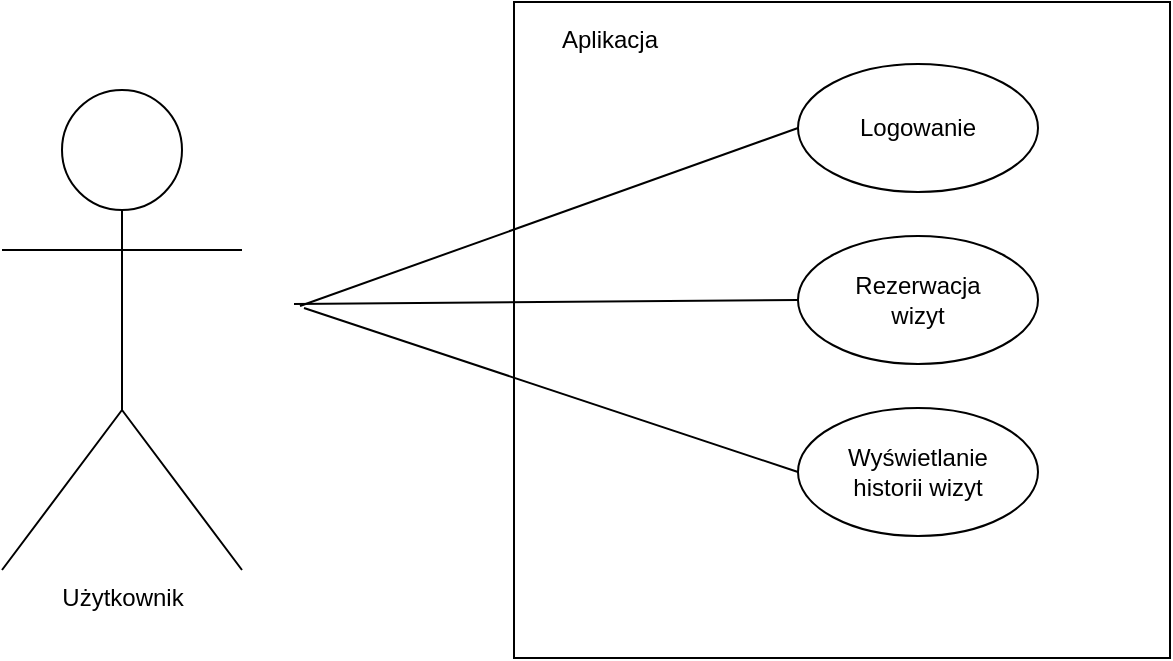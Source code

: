 <mxfile version="26.2.5">
  <diagram name="Strona-1" id="oP_g_O8Ud1DlUJxClu0O">
    <mxGraphModel dx="1683" dy="622" grid="0" gridSize="10" guides="1" tooltips="1" connect="1" arrows="1" fold="1" page="0" pageScale="1" pageWidth="827" pageHeight="1169" math="0" shadow="0">
      <root>
        <mxCell id="0" />
        <mxCell id="1" parent="0" />
        <mxCell id="PkOIic1_x3iduvKtqaCq-1" value="Użytkownik" style="shape=umlActor;verticalLabelPosition=bottom;verticalAlign=top;html=1;outlineConnect=0;" vertex="1" parent="1">
          <mxGeometry x="-370" y="71" width="120" height="240" as="geometry" />
        </mxCell>
        <mxCell id="PkOIic1_x3iduvKtqaCq-2" value="" style="whiteSpace=wrap;html=1;aspect=fixed;" vertex="1" parent="1">
          <mxGeometry x="-114" y="27" width="328" height="328" as="geometry" />
        </mxCell>
        <mxCell id="PkOIic1_x3iduvKtqaCq-3" value="Aplikacja" style="text;html=1;align=center;verticalAlign=middle;whiteSpace=wrap;rounded=0;" vertex="1" parent="1">
          <mxGeometry x="-96" y="31" width="60" height="30" as="geometry" />
        </mxCell>
        <mxCell id="PkOIic1_x3iduvKtqaCq-4" value="" style="ellipse;whiteSpace=wrap;html=1;" vertex="1" parent="1">
          <mxGeometry x="28" y="58" width="120" height="64" as="geometry" />
        </mxCell>
        <mxCell id="PkOIic1_x3iduvKtqaCq-5" value="" style="ellipse;whiteSpace=wrap;html=1;" vertex="1" parent="1">
          <mxGeometry x="28" y="144" width="120" height="64" as="geometry" />
        </mxCell>
        <mxCell id="PkOIic1_x3iduvKtqaCq-6" value="" style="ellipse;whiteSpace=wrap;html=1;" vertex="1" parent="1">
          <mxGeometry x="28" y="230" width="120" height="64" as="geometry" />
        </mxCell>
        <mxCell id="PkOIic1_x3iduvKtqaCq-7" value="" style="endArrow=none;html=1;rounded=0;fontSize=12;startSize=8;endSize=8;curved=1;entryX=0;entryY=0.5;entryDx=0;entryDy=0;" edge="1" parent="1" target="PkOIic1_x3iduvKtqaCq-5">
          <mxGeometry width="50" height="50" relative="1" as="geometry">
            <mxPoint x="-224" y="178" as="sourcePoint" />
            <mxPoint x="225" y="174" as="targetPoint" />
          </mxGeometry>
        </mxCell>
        <mxCell id="PkOIic1_x3iduvKtqaCq-8" value="" style="endArrow=none;html=1;rounded=0;fontSize=12;startSize=8;endSize=8;curved=1;entryX=0;entryY=0.5;entryDx=0;entryDy=0;" edge="1" parent="1" target="PkOIic1_x3iduvKtqaCq-4">
          <mxGeometry width="50" height="50" relative="1" as="geometry">
            <mxPoint x="-221" y="179" as="sourcePoint" />
            <mxPoint x="225" y="174" as="targetPoint" />
          </mxGeometry>
        </mxCell>
        <mxCell id="PkOIic1_x3iduvKtqaCq-9" value="" style="endArrow=none;html=1;rounded=0;fontSize=12;startSize=8;endSize=8;curved=1;entryX=0;entryY=0.5;entryDx=0;entryDy=0;" edge="1" parent="1" target="PkOIic1_x3iduvKtqaCq-6">
          <mxGeometry width="50" height="50" relative="1" as="geometry">
            <mxPoint x="-219" y="180" as="sourcePoint" />
            <mxPoint x="225" y="174" as="targetPoint" />
          </mxGeometry>
        </mxCell>
        <mxCell id="PkOIic1_x3iduvKtqaCq-10" value="Logowanie" style="text;html=1;align=center;verticalAlign=middle;whiteSpace=wrap;rounded=0;" vertex="1" parent="1">
          <mxGeometry x="58" y="75" width="60" height="30" as="geometry" />
        </mxCell>
        <mxCell id="PkOIic1_x3iduvKtqaCq-11" value="Rezerwacja wizyt" style="text;html=1;align=center;verticalAlign=middle;whiteSpace=wrap;rounded=0;" vertex="1" parent="1">
          <mxGeometry x="58" y="161" width="60" height="30" as="geometry" />
        </mxCell>
        <mxCell id="PkOIic1_x3iduvKtqaCq-12" value="Wyświetlanie historii wizyt" style="text;html=1;align=center;verticalAlign=middle;whiteSpace=wrap;rounded=0;" vertex="1" parent="1">
          <mxGeometry x="58" y="247" width="60" height="30" as="geometry" />
        </mxCell>
      </root>
    </mxGraphModel>
  </diagram>
</mxfile>
